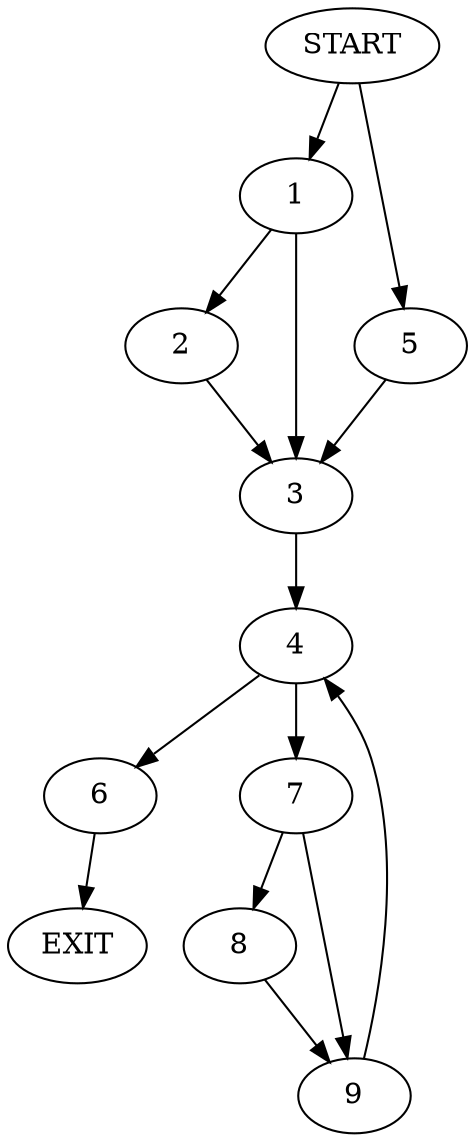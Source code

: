 digraph {
0 [label="START"]
10 [label="EXIT"]
0 -> 1
1 -> 2
1 -> 3
2 -> 3
3 -> 4
0 -> 5
5 -> 3
4 -> 6
4 -> 7
7 -> 8
7 -> 9
6 -> 10
9 -> 4
8 -> 9
}
